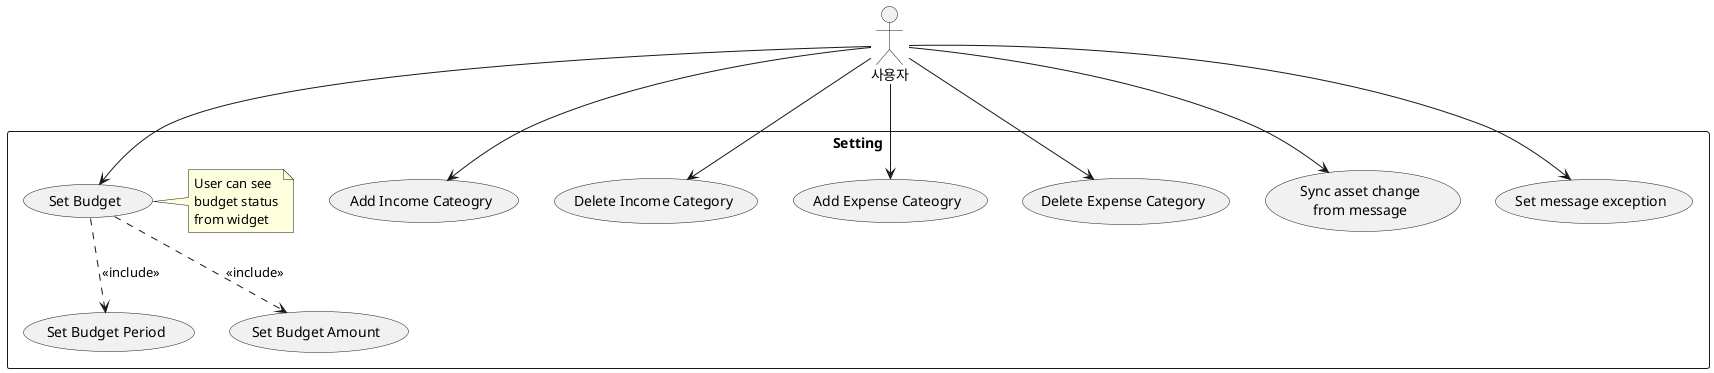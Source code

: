 @startuml

actor 사용자 as USER

rectangle "Setting" {
    usecase "Add Income Cateogry" as ADD_IN_C
    usecase "Delete Income Category" as DEL_IN_C

    usecase "Add Expense Cateogry" as ADD_EX_C
    usecase "Delete Expense Category" as DEL_EX_C

    usecase "Set Budget" as SET_BU
    usecase "Set Budget Period" as SET_BU_PER
    usecase "Set Budget Amount" as SET_BU_AM

    usecase "Sync asset change\nfrom message" as SYNC_MSG
    usecase "Set message exception" as SET_MSG_EX

    USER --> ADD_IN_C
    USER --> DEL_IN_C

    USER --> ADD_EX_C
    USER --> DEL_EX_C

    USER --> SET_BU
    SET_BU ..> SET_BU_PER : <<include>>
    SET_BU ..> SET_BU_AM : <<include>>

    USER --> SYNC_MSG
    USER --> SET_MSG_EX

    note right of (SET_BU)
    User can see
    budget status
    from widget
    end note
}

@enduml